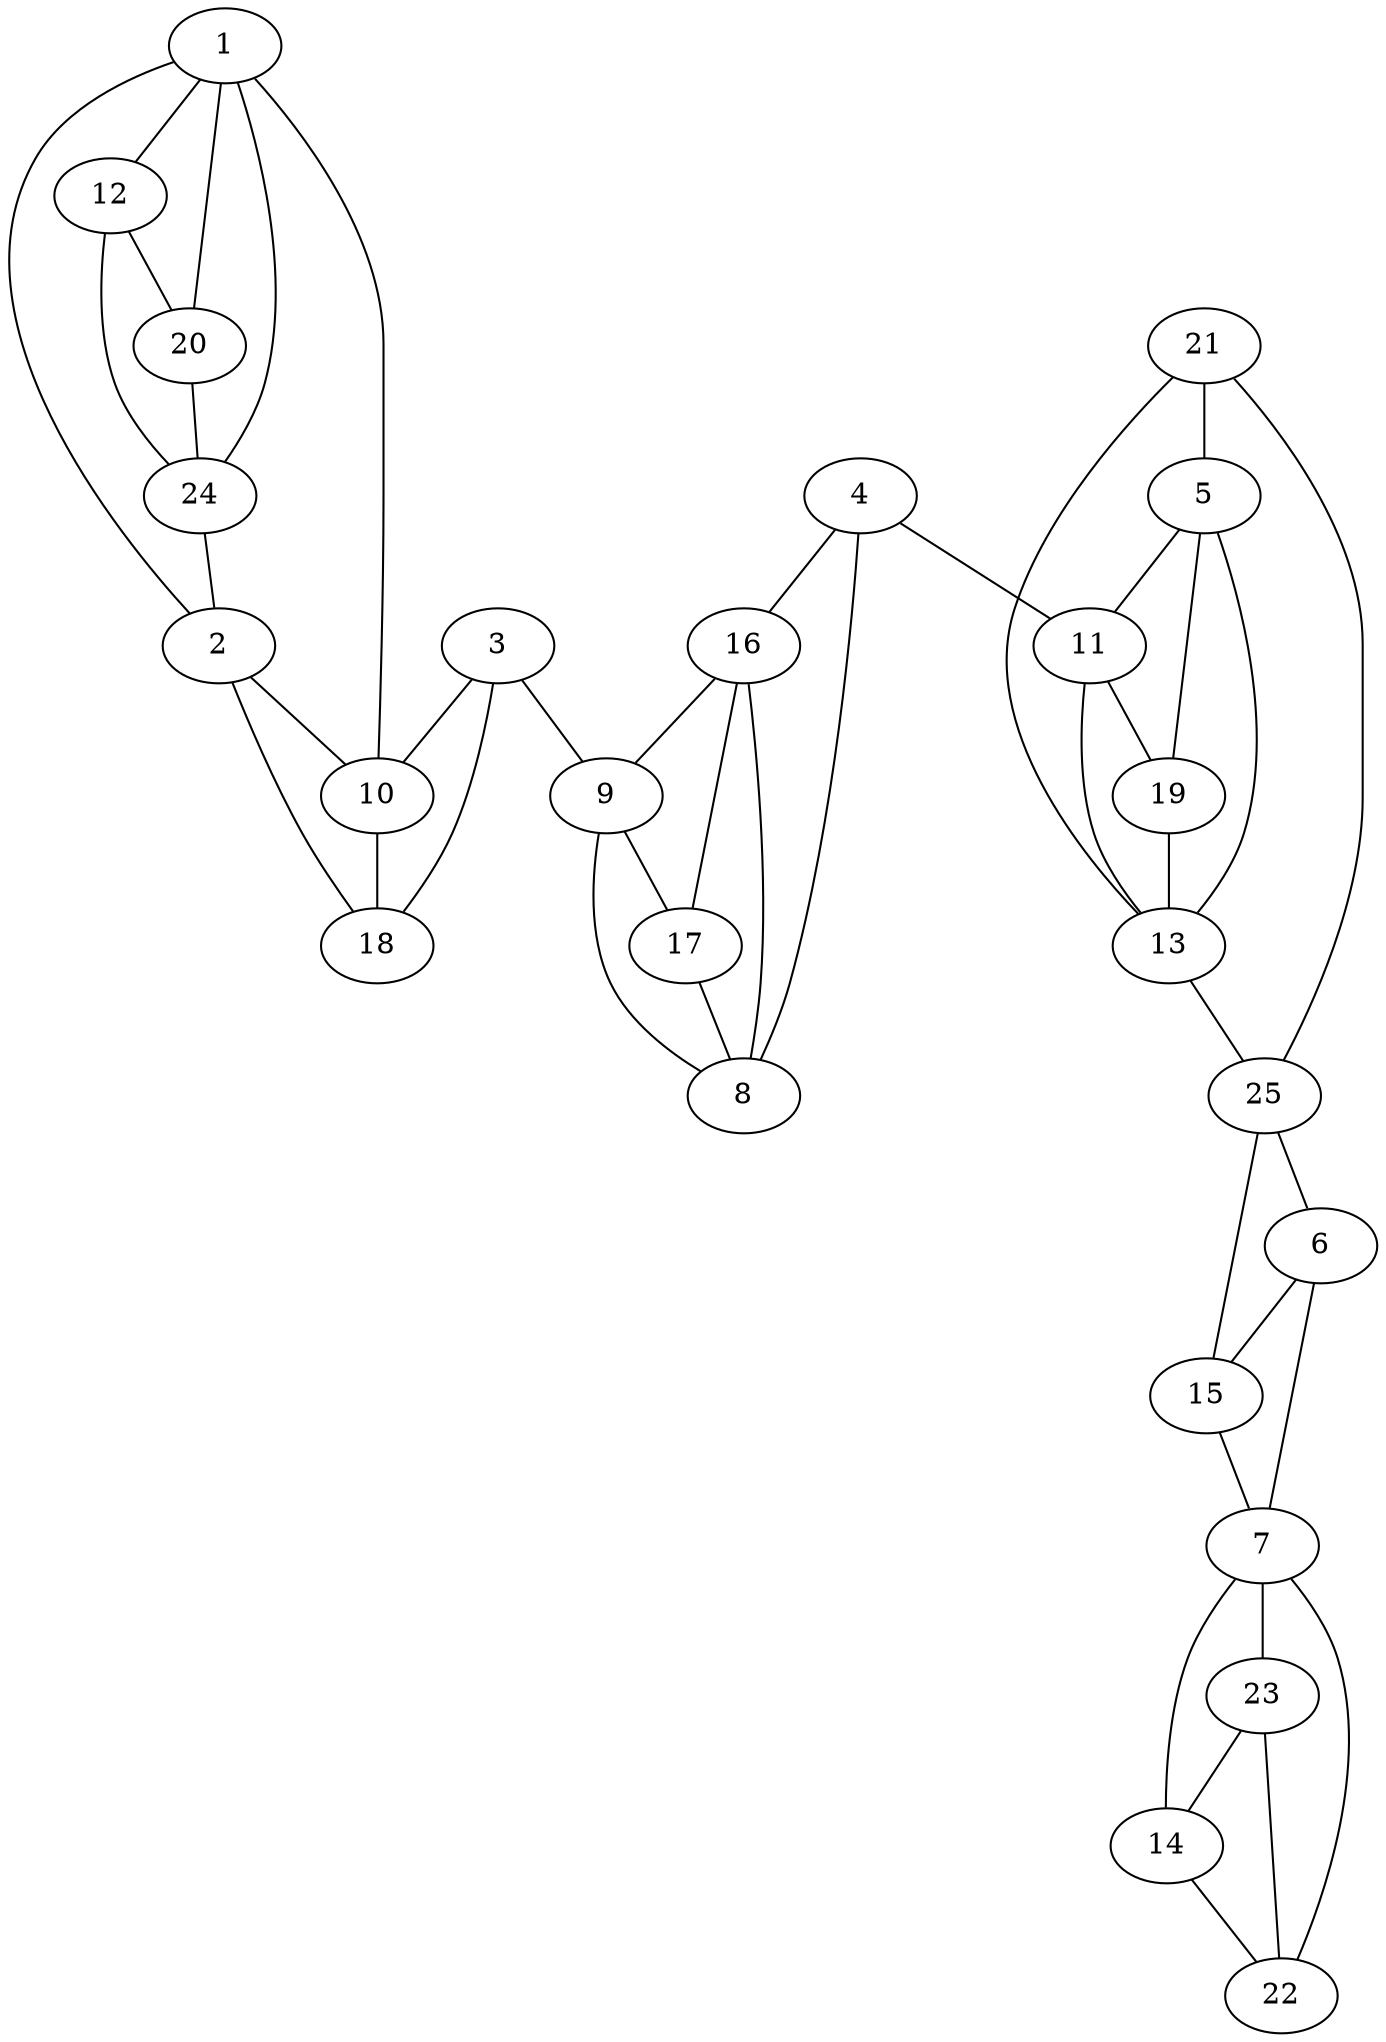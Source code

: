 graph pdb1e26 {
	1	 [aaLength=14,
		sequence=LKKEISYFKRVTSF,
		type=0];
	10	 [aaLength=8,
		sequence=SMNVVLMG,
		type=1];
	1 -- 10	 [distance0="23.36082",
		frequency=1,
		type0=2];
	12	 [aaLength=8,
		sequence=LTLIVALT,
		type=1];
	1 -- 12	 [distance0="23.36082",
		frequency=1,
		type0=3];
	24	 [aaLength=3,
		sequence=GIG,
		type=1];
	1 -- 24	 [distance0="13.51769",
		frequency=1,
		type0=1];
	2	 [aaLength=5,
		sequence=TFDSF,
		type=0];
	2 -- 1	 [distance0="26.27158",
		frequency=1,
		type0=3];
	2 -- 10	 [distance0="18.55743",
		distance1="1.0",
		frequency=2,
		type0=1,
		type1=4];
	18	 [aaLength=8,
		sequence=SMNVVLMG,
		type=1];
	2 -- 18	 [distance0="18.55743",
		frequency=1,
		type0=2];
	3	 [aaLength=6,
		sequence=RKTWES,
		type=0];
	3 -- 10	 [distance0="21.29423",
		frequency=1,
		type0=1];
	9	 [aaLength=5,
		sequence=INVVI,
		type=1];
	3 -- 9	 [distance0="26.04696",
		distance1="11.0",
		frequency=2,
		type0=3,
		type1=4];
	3 -- 18	 [distance0="21.29423",
		frequency=1,
		type0=2];
	4	 [aaLength=13,
		sequence=SLDHALELLYRTY,
		type=0];
	11	 [aaLength=9,
		sequence=QINRIFVIG,
		type=1];
	4 -- 11	 [distance0="28.285",
		distance1="6.0",
		frequency=2,
		type0=3,
		type1=4];
	8	 [aaLength=3,
		sequence=HSA,
		type=1];
	4 -- 8	 [distance0="21.33169",
		frequency=1,
		type0=1];
	16	 [aaLength=3,
		sequence=HSA,
		type=1];
	4 -- 16	 [distance0="21.33169",
		frequency=1,
		type0=2];
	5	 [aaLength=11,
		sequence=GAQLYKAAMDH,
		type=0];
	13	 [aaLength=9,
		sequence=LDRIMATII,
		type=1];
	5 -- 13	 [distance0="16.36239",
		frequency=1,
		type0=3];
	5 -- 11	 [distance0="13.40626",
		frequency=1,
		type0=1];
	19	 [aaLength=9,
		sequence=QINRIFVIG,
		type=1];
	5 -- 19	 [distance0="13.40626",
		frequency=1,
		type0=2];
	6	 [aaLength=5,
		sequence=DKEWS,
		type=0];
	15	 [aaLength=2,
		sequence=KK,
		type=1];
	6 -- 15	 [distance0="14.28833",
		distance1="3.0",
		frequency=2,
		type0=1,
		type1=4];
	7	 [aaLength=10,
		sequence=KHSDLESWVG,
		type=0];
	7 -- 6	 [distance0="14.95514",
		frequency=1,
		type0=2];
	23	 [aaLength=2,
		sequence=IN,
		type=1];
	7 -- 23	 [distance0="17.53359",
		distance1="7.0",
		frequency=2,
		type0=3,
		type1=4];
	8 -- 9	 [distance0="17.0",
		frequency=1,
		type0=2];
	17	 [aaLength=5,
		sequence=INVVI,
		type=1];
	9 -- 17	 [distance0="0.0",
		frequency=1,
		type0=5];
	10 -- 18	 [distance0="0.0",
		frequency=1,
		type0=5];
	11 -- 13	 [distance0="22.0",
		frequency=1,
		type0=3];
	11 -- 19	 [distance0="0.0",
		frequency=1,
		type0=5];
	20	 [aaLength=8,
		sequence=LTLIVALT,
		type=1];
	12 -- 20	 [distance0="0.0",
		frequency=1,
		type0=5];
	25	 [aaLength=2,
		sequence=VF,
		type=1];
	13 -- 25	 [distance0="16.0",
		distance1="7.0",
		frequency=2,
		type0=2,
		type1=4];
	14	 [aaLength=8,
		sequence=DYEFEMWT,
		type=1];
	14 -- 7	 [distance0="23.39716",
		frequency=1,
		type0=3];
	22	 [aaLength=8,
		sequence=DYEFEMWT,
		type=1];
	14 -- 22	 [distance0="0.0",
		distance1="0.0",
		frequency=2,
		type0=1,
		type1=5];
	15 -- 7	 [distance0="1.0",
		frequency=1,
		type0=4];
	15 -- 25	 [distance0="16.0",
		frequency=1,
		type0=3];
	16 -- 8	 [distance0="0.0",
		frequency=1,
		type0=5];
	16 -- 9	 [distance0="17.0",
		frequency=1,
		type0=2];
	16 -- 17	 [distance0="17.0",
		frequency=1,
		type0=3];
	17 -- 8	 [distance0="17.0",
		frequency=1,
		type0=2];
	19 -- 13	 [distance0="22.0",
		frequency=1,
		type0=3];
	20 -- 1	 [distance0="23.36082",
		frequency=1,
		type0=3];
	20 -- 24	 [distance0="11.0",
		distance1="3.0",
		frequency=2,
		type0=2,
		type1=4];
	21	 [aaLength=9,
		sequence=LDRIMATII,
		type=1];
	21 -- 5	 [distance0="16.36239",
		frequency=1,
		type0=3];
	21 -- 13	 [distance0="0.0",
		frequency=1,
		type0=5];
	21 -- 25	 [distance0="16.0",
		frequency=1,
		type0=2];
	22 -- 7	 [distance0="23.39716",
		frequency=1,
		type0=3];
	22 -- 23	 [distance0="6.0",
		frequency=1,
		type0=2];
	23 -- 14	 [distance0="6.0",
		distance1="4.0",
		frequency=2,
		type0=1,
		type1=4];
	24 -- 2	 [distance0="24.0",
		frequency=1,
		type0=4];
	24 -- 12	 [distance0="11.0",
		frequency=1,
		type0=1];
	25 -- 6	 [distance0="14.28833",
		distance1="6.0",
		frequency=2,
		type0=1,
		type1=4];
}
